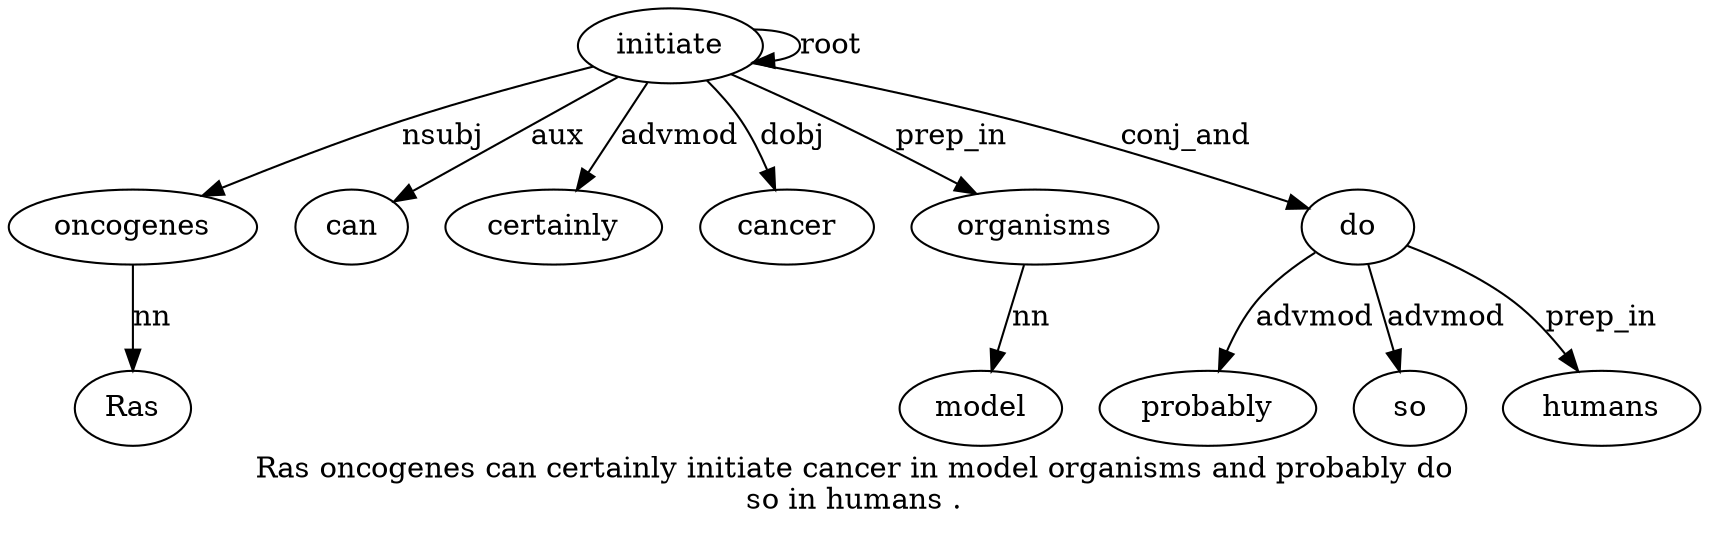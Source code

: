 digraph "Ras oncogenes can certainly initiate cancer in model organisms and probably do so in humans ." {
label="Ras oncogenes can certainly initiate cancer in model organisms and probably do
so in humans .";
oncogenes2 [style=filled, fillcolor=white, label=oncogenes];
Ras1 [style=filled, fillcolor=white, label=Ras];
oncogenes2 -> Ras1  [label=nn];
initiate5 [style=filled, fillcolor=white, label=initiate];
initiate5 -> oncogenes2  [label=nsubj];
can3 [style=filled, fillcolor=white, label=can];
initiate5 -> can3  [label=aux];
certainly4 [style=filled, fillcolor=white, label=certainly];
initiate5 -> certainly4  [label=advmod];
initiate5 -> initiate5  [label=root];
cancer6 [style=filled, fillcolor=white, label=cancer];
initiate5 -> cancer6  [label=dobj];
organisms9 [style=filled, fillcolor=white, label=organisms];
model8 [style=filled, fillcolor=white, label=model];
organisms9 -> model8  [label=nn];
initiate5 -> organisms9  [label=prep_in];
do12 [style=filled, fillcolor=white, label=do];
probably11 [style=filled, fillcolor=white, label=probably];
do12 -> probably11  [label=advmod];
initiate5 -> do12  [label=conj_and];
so13 [style=filled, fillcolor=white, label=so];
do12 -> so13  [label=advmod];
humans15 [style=filled, fillcolor=white, label=humans];
do12 -> humans15  [label=prep_in];
}
